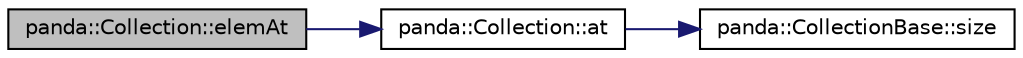 digraph G
{
  edge [fontname="Helvetica",fontsize="10",labelfontname="Helvetica",labelfontsize="10"];
  node [fontname="Helvetica",fontsize="10",shape=record];
  rankdir=LR;
  Node1 [label="panda::Collection::elemAt",height=0.2,width=0.4,color="black", fillcolor="grey75", style="filled" fontcolor="black"];
  Node1 -> Node2 [color="midnightblue",fontsize="10",style="solid"];
  Node2 [label="panda::Collection::at",height=0.2,width=0.4,color="black", fillcolor="white", style="filled",URL="$classpanda_1_1Collection.html#a9a3c9aa1d2ba874da225156c9103b3fe",tooltip="Element accessor with range check."];
  Node2 -> Node3 [color="midnightblue",fontsize="10",style="solid"];
  Node3 [label="panda::CollectionBase::size",height=0.2,width=0.4,color="black", fillcolor="white", style="filled",URL="$classpanda_1_1CollectionBase.html#a341cdaab81b20671510b14476973369e"];
}
